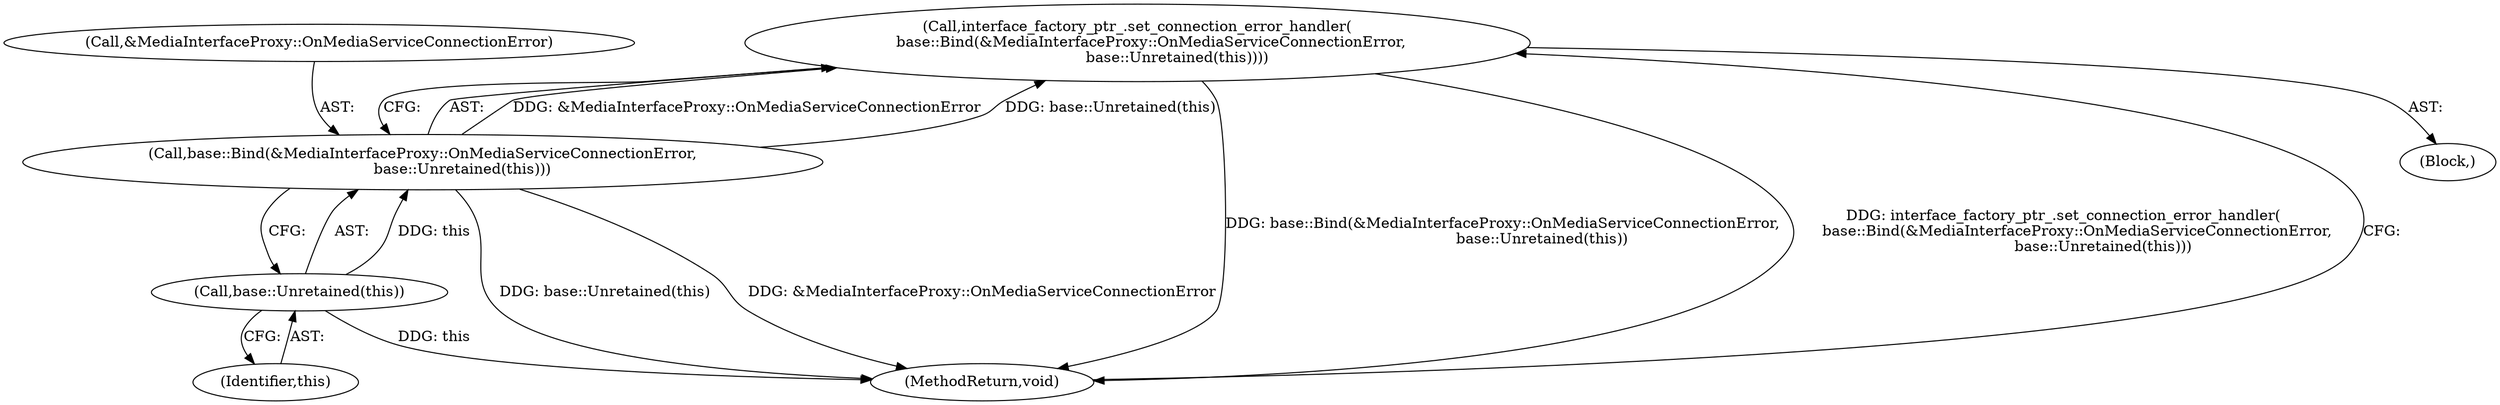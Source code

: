 digraph "0_Chrome_bc1f34b9be509f1404f0bb1ba1947614d5f0bcd1@API" {
"1000161" [label="(Call,interface_factory_ptr_.set_connection_error_handler(\n      base::Bind(&MediaInterfaceProxy::OnMediaServiceConnectionError,\n                 base::Unretained(this))))"];
"1000162" [label="(Call,base::Bind(&MediaInterfaceProxy::OnMediaServiceConnectionError,\n                 base::Unretained(this)))"];
"1000165" [label="(Call,base::Unretained(this))"];
"1000166" [label="(Identifier,this)"];
"1000165" [label="(Call,base::Unretained(this))"];
"1000163" [label="(Call,&MediaInterfaceProxy::OnMediaServiceConnectionError)"];
"1000161" [label="(Call,interface_factory_ptr_.set_connection_error_handler(\n      base::Bind(&MediaInterfaceProxy::OnMediaServiceConnectionError,\n                 base::Unretained(this))))"];
"1000142" [label="(Block,)"];
"1000167" [label="(MethodReturn,void)"];
"1000162" [label="(Call,base::Bind(&MediaInterfaceProxy::OnMediaServiceConnectionError,\n                 base::Unretained(this)))"];
"1000161" -> "1000142"  [label="AST: "];
"1000161" -> "1000162"  [label="CFG: "];
"1000162" -> "1000161"  [label="AST: "];
"1000167" -> "1000161"  [label="CFG: "];
"1000161" -> "1000167"  [label="DDG: base::Bind(&MediaInterfaceProxy::OnMediaServiceConnectionError,\n                 base::Unretained(this))"];
"1000161" -> "1000167"  [label="DDG: interface_factory_ptr_.set_connection_error_handler(\n      base::Bind(&MediaInterfaceProxy::OnMediaServiceConnectionError,\n                 base::Unretained(this)))"];
"1000162" -> "1000161"  [label="DDG: &MediaInterfaceProxy::OnMediaServiceConnectionError"];
"1000162" -> "1000161"  [label="DDG: base::Unretained(this)"];
"1000162" -> "1000165"  [label="CFG: "];
"1000163" -> "1000162"  [label="AST: "];
"1000165" -> "1000162"  [label="AST: "];
"1000162" -> "1000167"  [label="DDG: base::Unretained(this)"];
"1000162" -> "1000167"  [label="DDG: &MediaInterfaceProxy::OnMediaServiceConnectionError"];
"1000165" -> "1000162"  [label="DDG: this"];
"1000165" -> "1000166"  [label="CFG: "];
"1000166" -> "1000165"  [label="AST: "];
"1000165" -> "1000167"  [label="DDG: this"];
}
